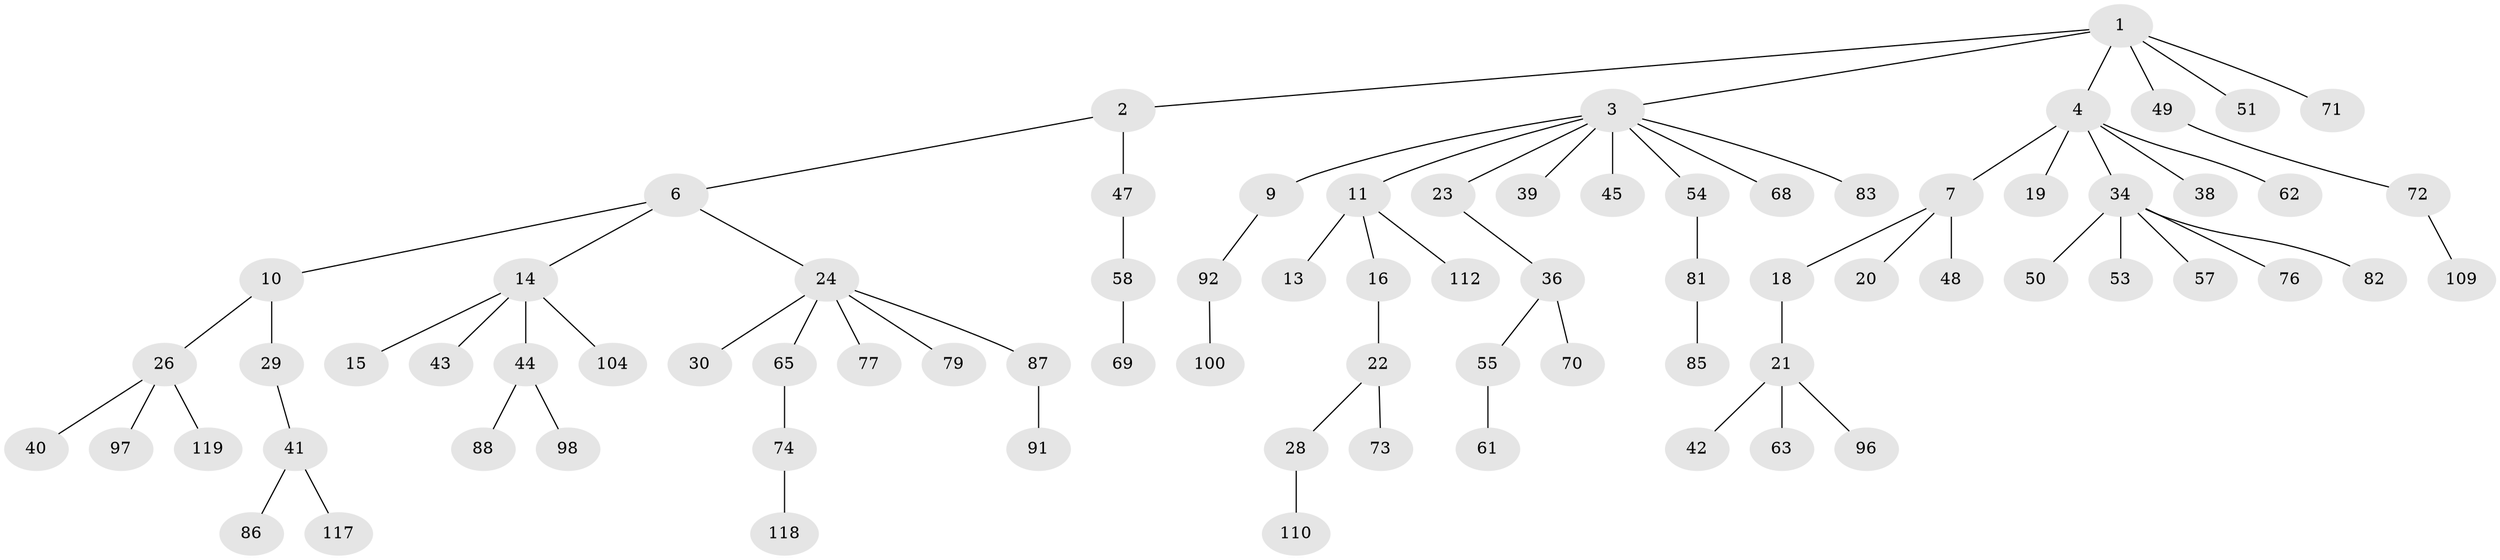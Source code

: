 // original degree distribution, {6: 0.03361344537815126, 3: 0.09243697478991597, 5: 0.025210084033613446, 4: 0.06722689075630252, 2: 0.3277310924369748, 1: 0.453781512605042}
// Generated by graph-tools (version 1.1) at 2025/42/03/06/25 10:42:06]
// undirected, 78 vertices, 77 edges
graph export_dot {
graph [start="1"]
  node [color=gray90,style=filled];
  1 [super="+46"];
  2;
  3 [super="+17"];
  4 [super="+5"];
  6 [super="+8"];
  7 [super="+107"];
  9 [super="+33"];
  10 [super="+12"];
  11 [super="+27"];
  13;
  14 [super="+90"];
  15 [super="+105"];
  16 [super="+84"];
  18;
  19;
  20;
  21 [super="+66"];
  22 [super="+32"];
  23 [super="+64"];
  24 [super="+25"];
  26 [super="+31"];
  28;
  29;
  30 [super="+35"];
  34 [super="+37"];
  36 [super="+59"];
  38;
  39;
  40 [super="+103"];
  41 [super="+95"];
  42 [super="+94"];
  43;
  44 [super="+89"];
  45;
  47;
  48 [super="+80"];
  49 [super="+52"];
  50 [super="+67"];
  51;
  53;
  54 [super="+75"];
  55 [super="+56"];
  57 [super="+101"];
  58 [super="+60"];
  61 [super="+111"];
  62;
  63;
  65;
  68;
  69;
  70 [super="+93"];
  71;
  72 [super="+102"];
  73;
  74 [super="+78"];
  76 [super="+99"];
  77 [super="+116"];
  79;
  81;
  82;
  83;
  85 [super="+108"];
  86;
  87;
  88 [super="+114"];
  91 [super="+115"];
  92 [super="+106"];
  96;
  97;
  98;
  100;
  104;
  109;
  110 [super="+113"];
  112;
  117;
  118;
  119;
  1 -- 2;
  1 -- 3;
  1 -- 4;
  1 -- 49;
  1 -- 51;
  1 -- 71;
  2 -- 6;
  2 -- 47;
  3 -- 9;
  3 -- 11;
  3 -- 23;
  3 -- 68;
  3 -- 83;
  3 -- 54;
  3 -- 39;
  3 -- 45;
  4 -- 19;
  4 -- 38;
  4 -- 62;
  4 -- 34;
  4 -- 7;
  6 -- 14;
  6 -- 24;
  6 -- 10;
  7 -- 18;
  7 -- 20;
  7 -- 48;
  9 -- 92;
  10 -- 26;
  10 -- 29;
  11 -- 13;
  11 -- 16;
  11 -- 112;
  14 -- 15;
  14 -- 43;
  14 -- 44;
  14 -- 104;
  16 -- 22;
  18 -- 21;
  21 -- 42;
  21 -- 63;
  21 -- 96;
  22 -- 28;
  22 -- 73;
  23 -- 36;
  24 -- 30;
  24 -- 65;
  24 -- 77;
  24 -- 79;
  24 -- 87;
  26 -- 40;
  26 -- 97;
  26 -- 119;
  28 -- 110;
  29 -- 41;
  34 -- 53;
  34 -- 82;
  34 -- 57;
  34 -- 50;
  34 -- 76;
  36 -- 55;
  36 -- 70;
  41 -- 86;
  41 -- 117;
  44 -- 88;
  44 -- 98;
  47 -- 58;
  49 -- 72;
  54 -- 81;
  55 -- 61;
  58 -- 69;
  65 -- 74;
  72 -- 109;
  74 -- 118;
  81 -- 85;
  87 -- 91;
  92 -- 100;
}
